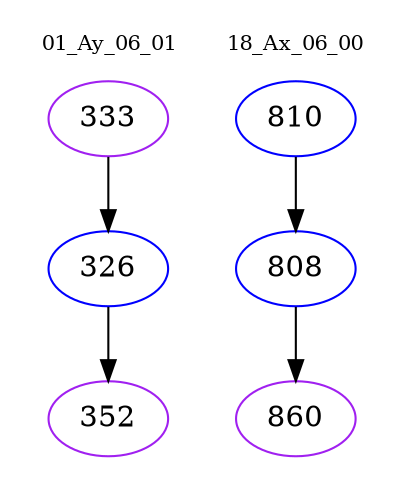 digraph{
subgraph cluster_0 {
color = white
label = "01_Ay_06_01";
fontsize=10;
T0_333 [label="333", color="purple"]
T0_333 -> T0_326 [color="black"]
T0_326 [label="326", color="blue"]
T0_326 -> T0_352 [color="black"]
T0_352 [label="352", color="purple"]
}
subgraph cluster_1 {
color = white
label = "18_Ax_06_00";
fontsize=10;
T1_810 [label="810", color="blue"]
T1_810 -> T1_808 [color="black"]
T1_808 [label="808", color="blue"]
T1_808 -> T1_860 [color="black"]
T1_860 [label="860", color="purple"]
}
}

